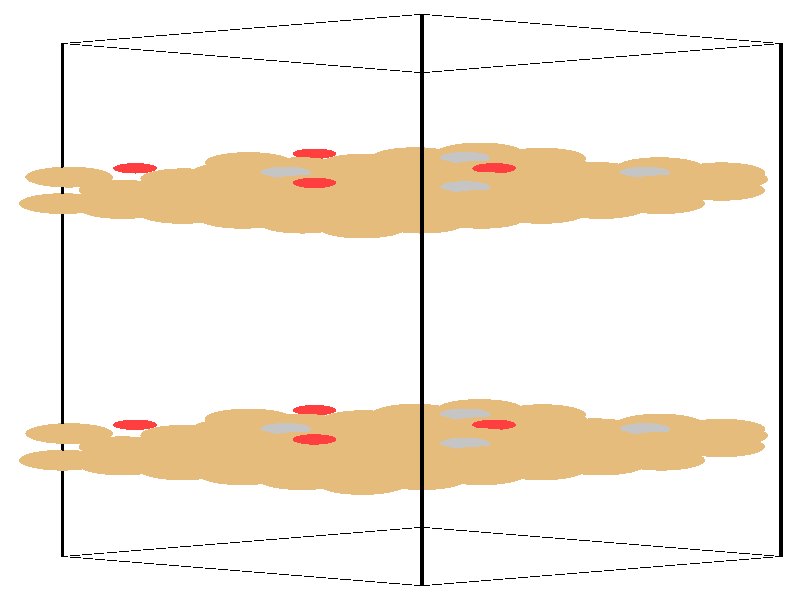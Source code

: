 #include "colors.inc"
#include "finish.inc"

global_settings {assumed_gamma 1 max_trace_level 6}
background {color White}
camera {orthographic
  right -24.13*x up 76.08*y
  direction 1.00*z
  location <0,0,50.00> look_at <0,0,0>}
light_source {<  2.00,   3.00,  40.00> color White
  area_light <0.70, 0, 0>, <0, 0.70, 0>, 3, 3
  adaptive 1 jitter}

#declare simple = finish {phong 0.7}
#declare pale = finish {ambient .5 diffuse .85 roughness .001 specular 0.200 }
#declare intermediate = finish {ambient 0.3 diffuse 0.6 specular 0.10 roughness 0.04 }
#declare vmd = finish {ambient .0 diffuse .65 phong 0.1 phong_size 40. specular 0.500 }
#declare jmol = finish {ambient .2 diffuse .6 specular 1 roughness .001 metallic}
#declare ase2 = finish {ambient 0.05 brilliance 3 diffuse 0.6 metallic specular 0.70 roughness 0.04 reflection 0.15}
#declare ase3 = finish {ambient .15 brilliance 2 diffuse .6 metallic specular 1. roughness .001 reflection .0}
#declare glass = finish {ambient .05 diffuse .3 specular 1. roughness .001}
#declare glass2 = finish {ambient .0 diffuse .3 specular 1. reflection .25 roughness .001}
#declare Rcell = 0.050;
#declare Rbond = 0.100;

#macro atom(LOC, R, COL, TRANS, FIN)
  sphere{LOC, R texture{pigment{color COL transmit TRANS} finish{FIN}}}
#end
#macro constrain(LOC, R, COL, TRANS FIN)
union{torus{R, Rcell rotate 45*z texture{pigment{color COL transmit TRANS} finish{FIN}}}
      torus{R, Rcell rotate -45*z texture{pigment{color COL transmit TRANS} finish{FIN}}}
      translate LOC}
#end

cylinder {<-10.17, -32.52, -33.83>, <  0.66, -36.23, -23.65>, Rcell pigment {Black}}
cylinder {<  0.66, -28.82, -44.00>, < 11.49, -32.52, -33.83>, Rcell pigment {Black}}
cylinder {<  0.66,  36.23, -20.33>, < 11.49,  32.52, -10.15>, Rcell pigment {Black}}
cylinder {<-10.17,  32.52, -10.15>, <  0.66,  28.82,   0.03>, Rcell pigment {Black}}
cylinder {<-10.17, -32.52, -33.83>, <  0.66, -28.82, -44.00>, Rcell pigment {Black}}
cylinder {<  0.66, -36.23, -23.65>, < 11.49, -32.52, -33.83>, Rcell pigment {Black}}
cylinder {<  0.66,  28.82,   0.03>, < 11.49,  32.52, -10.15>, Rcell pigment {Black}}
cylinder {<-10.17,  32.52, -10.15>, <  0.66,  36.23, -20.33>, Rcell pigment {Black}}
cylinder {<-10.17, -32.52, -33.83>, <-10.17,  32.52, -10.15>, Rcell pigment {Black}}
cylinder {<  0.66, -36.23, -23.65>, <  0.66,  28.82,   0.03>, Rcell pigment {Black}}
cylinder {< 11.49, -32.52, -33.83>, < 11.49,  32.52, -10.15>, Rcell pigment {Black}}
cylinder {<  0.66, -28.82, -44.00>, <  0.66,  36.23, -20.33>, Rcell pigment {Black}}
atom(<-10.17, -20.31, -29.38>, 1.32, rgb <0.78, 0.50, 0.20>, 0.0, ase3) // #0 
atom(< -8.37, -20.92, -27.68>, 1.32, rgb <0.78, 0.50, 0.20>, 0.0, ase3) // #1 
atom(< -6.56, -21.54, -25.99>, 1.32, rgb <0.78, 0.50, 0.20>, 0.0, ase3) // #2 
atom(< -8.37, -19.69, -31.08>, 1.32, rgb <0.78, 0.50, 0.20>, 0.0, ase3) // #3 
atom(< -6.56, -20.31, -29.38>, 1.32, rgb <0.78, 0.50, 0.20>, 0.0, ase3) // #4 
atom(< -4.76, -20.92, -27.68>, 1.32, rgb <0.78, 0.50, 0.20>, 0.0, ase3) // #5 
atom(< -6.56, -19.07, -32.77>, 1.32, rgb <0.78, 0.50, 0.20>, 0.0, ase3) // #6 
atom(< -4.76, -19.69, -31.08>, 1.32, rgb <0.78, 0.50, 0.20>, 0.0, ase3) // #7 
atom(< -2.95, -20.31, -29.38>, 1.32, rgb <0.78, 0.50, 0.20>, 0.0, ase3) // #8 
atom(< -8.37, -18.61, -28.76>, 1.32, rgb <0.78, 0.50, 0.20>, 0.0, ase3) // #9 
atom(< -6.56, -19.23, -27.07>, 1.32, rgb <0.78, 0.50, 0.20>, 0.0, ase3) // #10 
atom(< -4.76, -19.85, -25.37>, 1.32, rgb <0.78, 0.50, 0.20>, 0.0, ase3) // #11 
atom(< -6.56, -17.99, -30.46>, 1.32, rgb <0.78, 0.50, 0.20>, 0.0, ase3) // #12 
atom(< -4.76, -18.61, -28.76>, 1.32, rgb <0.78, 0.50, 0.20>, 0.0, ase3) // #13 
atom(< -2.95, -19.23, -27.07>, 1.32, rgb <0.78, 0.50, 0.20>, 0.0, ase3) // #14 
atom(< -4.76, -17.38, -32.15>, 1.32, rgb <0.78, 0.50, 0.20>, 0.0, ase3) // #15 
atom(< -2.95, -17.99, -30.46>, 1.32, rgb <0.78, 0.50, 0.20>, 0.0, ase3) // #16 
atom(< -1.14, -18.61, -28.76>, 1.32, rgb <0.78, 0.50, 0.20>, 0.0, ase3) // #17 
atom(< -9.98, -16.94, -28.13>, 1.32, rgb <0.78, 0.50, 0.20>, 0.0, ase3) // #18 
atom(<  2.41, -13.89, -36.50>, 1.32, rgb <0.78, 0.50, 0.20>, 0.0, ase3) // #19 
atom(<  4.29, -14.54, -34.84>, 1.32, rgb <0.78, 0.50, 0.20>, 0.0, ase3) // #20 
atom(<  2.51, -19.89, -19.74>, 1.32, rgb <0.78, 0.50, 0.20>, 0.0, ase3) // #21 
atom(< -6.51, -17.15, -28.05>, 1.32, rgb <0.78, 0.50, 0.20>, 0.0, ase3) // #22 
atom(< -4.88, -17.62, -26.31>, 1.32, rgb <0.78, 0.50, 0.20>, 0.0, ase3) // #23 
atom(<  4.36, -19.06, -21.43>, 1.32, rgb <0.78, 0.50, 0.20>, 0.0, ase3) // #24 
atom(< -4.95, -16.33, -29.73>, 1.32, rgb <0.78, 0.50, 0.20>, 0.0, ase3) // #25 
atom(< -3.14, -16.79, -28.10>, 1.32, rgb <0.78, 0.50, 0.20>, 0.0, ase3) // #26 
atom(< -7.99, -15.82, -27.59>, 0.66, rgb <1.00, 0.05, 0.05>, 0.0, ase3) // #27 
atom(< -3.45, -16.37, -26.35>, 0.76, rgb <0.56, 0.56, 0.56>, 0.0, ase3) // #28 
atom(<-10.17,  12.22, -17.54>, 1.32, rgb <0.78, 0.50, 0.20>, 0.0, ase3) // #29 
atom(< -8.37,  11.60, -15.85>, 1.32, rgb <0.78, 0.50, 0.20>, 0.0, ase3) // #30 
atom(< -6.56,  10.98, -14.15>, 1.32, rgb <0.78, 0.50, 0.20>, 0.0, ase3) // #31 
atom(< -8.37,  12.83, -19.24>, 1.32, rgb <0.78, 0.50, 0.20>, 0.0, ase3) // #32 
atom(< -6.56,  12.22, -17.54>, 1.32, rgb <0.78, 0.50, 0.20>, 0.0, ase3) // #33 
atom(< -4.76,  11.60, -15.85>, 1.32, rgb <0.78, 0.50, 0.20>, 0.0, ase3) // #34 
atom(< -6.56,  13.45, -20.93>, 1.32, rgb <0.78, 0.50, 0.20>, 0.0, ase3) // #35 
atom(< -4.76,  12.83, -19.24>, 1.32, rgb <0.78, 0.50, 0.20>, 0.0, ase3) // #36 
atom(< -2.95,  12.22, -17.54>, 1.32, rgb <0.78, 0.50, 0.20>, 0.0, ase3) // #37 
atom(< -8.37,  13.91, -16.92>, 1.32, rgb <0.78, 0.50, 0.20>, 0.0, ase3) // #38 
atom(< -6.56,  13.29, -15.23>, 1.32, rgb <0.78, 0.50, 0.20>, 0.0, ase3) // #39 
atom(< -4.76,  12.68, -13.53>, 1.32, rgb <0.78, 0.50, 0.20>, 0.0, ase3) // #40 
atom(< -6.56,  14.53, -18.62>, 1.32, rgb <0.78, 0.50, 0.20>, 0.0, ase3) // #41 
atom(< -4.76,  13.91, -16.92>, 1.32, rgb <0.78, 0.50, 0.20>, 0.0, ase3) // #42 
atom(< -2.95,  13.29, -15.23>, 1.32, rgb <0.78, 0.50, 0.20>, 0.0, ase3) // #43 
atom(< -4.76,  15.15, -20.32>, 1.32, rgb <0.78, 0.50, 0.20>, 0.0, ase3) // #44 
atom(< -2.95,  14.53, -18.62>, 1.32, rgb <0.78, 0.50, 0.20>, 0.0, ase3) // #45 
atom(< -1.14,  13.91, -16.92>, 1.32, rgb <0.78, 0.50, 0.20>, 0.0, ase3) // #46 
atom(< -9.98,  15.58, -16.29>, 1.32, rgb <0.78, 0.50, 0.20>, 0.0, ase3) // #47 
atom(<  2.41,  18.64, -24.66>, 1.32, rgb <0.78, 0.50, 0.20>, 0.0, ase3) // #48 
atom(<  4.29,  17.98, -23.00>, 1.32, rgb <0.78, 0.50, 0.20>, 0.0, ase3) // #49 
atom(<  2.51,  12.64,  -7.91>, 1.32, rgb <0.78, 0.50, 0.20>, 0.0, ase3) // #50 
atom(< -6.51,  15.37, -16.22>, 1.32, rgb <0.78, 0.50, 0.20>, 0.0, ase3) // #51 
atom(< -4.88,  14.90, -14.47>, 1.32, rgb <0.78, 0.50, 0.20>, 0.0, ase3) // #52 
atom(<  4.36,  13.47,  -9.60>, 1.32, rgb <0.78, 0.50, 0.20>, 0.0, ase3) // #53 
atom(< -4.95,  16.19, -17.89>, 1.32, rgb <0.78, 0.50, 0.20>, 0.0, ase3) // #54 
atom(< -3.14,  15.74, -16.27>, 1.32, rgb <0.78, 0.50, 0.20>, 0.0, ase3) // #55 
atom(< -7.99,  16.70, -15.75>, 0.66, rgb <1.00, 0.05, 0.05>, 0.0, ase3) // #56 
atom(< -3.45,  16.15, -14.51>, 0.76, rgb <0.56, 0.56, 0.56>, 0.0, ase3) // #57 
atom(< -4.76, -18.45, -34.47>, 1.32, rgb <0.78, 0.50, 0.20>, 0.0, ase3) // #58 
atom(< -2.95, -19.07, -32.77>, 1.32, rgb <0.78, 0.50, 0.20>, 0.0, ase3) // #59 
atom(< -1.15, -19.69, -31.08>, 1.32, rgb <0.78, 0.50, 0.20>, 0.0, ase3) // #60 
atom(< -2.95, -17.84, -36.16>, 1.32, rgb <0.78, 0.50, 0.20>, 0.0, ase3) // #61 
atom(< -1.15, -18.45, -34.47>, 1.32, rgb <0.78, 0.50, 0.20>, 0.0, ase3) // #62 
atom(<  0.66, -19.07, -32.77>, 1.32, rgb <0.78, 0.50, 0.20>, 0.0, ase3) // #63 
atom(< -1.15, -17.22, -37.86>, 1.32, rgb <0.78, 0.50, 0.20>, 0.0, ase3) // #64 
atom(<  0.66, -17.84, -36.16>, 1.32, rgb <0.78, 0.50, 0.20>, 0.0, ase3) // #65 
atom(<  2.46, -18.45, -34.47>, 1.32, rgb <0.78, 0.50, 0.20>, 0.0, ase3) // #66 
atom(< -2.95, -16.76, -33.85>, 1.32, rgb <0.78, 0.50, 0.20>, 0.0, ase3) // #67 
atom(< -1.15, -17.38, -32.15>, 1.32, rgb <0.78, 0.50, 0.20>, 0.0, ase3) // #68 
atom(<  0.66, -17.99, -30.46>, 1.32, rgb <0.78, 0.50, 0.20>, 0.0, ase3) // #69 
atom(< -1.15, -16.14, -35.55>, 1.32, rgb <0.78, 0.50, 0.20>, 0.0, ase3) // #70 
atom(<  0.66, -16.76, -33.85>, 1.32, rgb <0.78, 0.50, 0.20>, 0.0, ase3) // #71 
atom(<  2.46, -17.38, -32.15>, 1.32, rgb <0.78, 0.50, 0.20>, 0.0, ase3) // #72 
atom(<  0.66, -15.52, -37.24>, 1.32, rgb <0.78, 0.50, 0.20>, 0.0, ase3) // #73 
atom(<  2.46, -16.14, -35.55>, 1.32, rgb <0.78, 0.50, 0.20>, 0.0, ase3) // #74 
atom(<  4.27, -16.76, -33.85>, 1.32, rgb <0.78, 0.50, 0.20>, 0.0, ase3) // #75 
atom(< -4.57, -15.09, -33.22>, 1.32, rgb <0.78, 0.50, 0.20>, 0.0, ase3) // #76 
atom(< -3.00, -15.74, -31.41>, 1.32, rgb <0.78, 0.50, 0.20>, 0.0, ase3) // #77 
atom(< -1.13, -16.39, -29.75>, 1.32, rgb <0.78, 0.50, 0.20>, 0.0, ase3) // #78 
atom(<  7.93, -18.03, -24.83>, 1.32, rgb <0.78, 0.50, 0.20>, 0.0, ase3) // #79 
atom(< -1.09, -15.30, -33.14>, 1.32, rgb <0.78, 0.50, 0.20>, 0.0, ase3) // #80 
atom(<  0.53, -15.77, -31.39>, 1.32, rgb <0.78, 0.50, 0.20>, 0.0, ase3) // #81 
atom(<  9.78, -17.21, -26.52>, 1.32, rgb <0.78, 0.50, 0.20>, 0.0, ase3) // #82 
atom(<  0.46, -14.48, -34.82>, 1.32, rgb <0.78, 0.50, 0.20>, 0.0, ase3) // #83 
atom(<  2.27, -14.93, -33.19>, 1.32, rgb <0.78, 0.50, 0.20>, 0.0, ase3) // #84 
atom(< -2.58, -13.97, -32.68>, 0.66, rgb <1.00, 0.05, 0.05>, 0.0, ase3) // #85 
atom(<  1.96, -14.52, -31.44>, 0.76, rgb <0.56, 0.56, 0.56>, 0.0, ase3) // #86 
atom(< -4.76,  14.07, -22.63>, 1.32, rgb <0.78, 0.50, 0.20>, 0.0, ase3) // #87 
atom(< -2.95,  13.45, -20.93>, 1.32, rgb <0.78, 0.50, 0.20>, 0.0, ase3) // #88 
atom(< -1.15,  12.83, -19.24>, 1.32, rgb <0.78, 0.50, 0.20>, 0.0, ase3) // #89 
atom(< -2.95,  14.69, -24.33>, 1.32, rgb <0.78, 0.50, 0.20>, 0.0, ase3) // #90 
atom(< -1.15,  14.07, -22.63>, 1.32, rgb <0.78, 0.50, 0.20>, 0.0, ase3) // #91 
atom(<  0.66,  13.45, -20.93>, 1.32, rgb <0.78, 0.50, 0.20>, 0.0, ase3) // #92 
atom(< -1.15,  15.30, -26.02>, 1.32, rgb <0.78, 0.50, 0.20>, 0.0, ase3) // #93 
atom(<  0.66,  14.69, -24.33>, 1.32, rgb <0.78, 0.50, 0.20>, 0.0, ase3) // #94 
atom(<  2.46,  14.07, -22.63>, 1.32, rgb <0.78, 0.50, 0.20>, 0.0, ase3) // #95 
atom(< -2.95,  15.76, -22.01>, 1.32, rgb <0.78, 0.50, 0.20>, 0.0, ase3) // #96 
atom(< -1.15,  15.15, -20.32>, 1.32, rgb <0.78, 0.50, 0.20>, 0.0, ase3) // #97 
atom(<  0.66,  14.53, -18.62>, 1.32, rgb <0.78, 0.50, 0.20>, 0.0, ase3) // #98 
atom(< -1.15,  16.38, -23.71>, 1.32, rgb <0.78, 0.50, 0.20>, 0.0, ase3) // #99 
atom(<  0.66,  15.76, -22.01>, 1.32, rgb <0.78, 0.50, 0.20>, 0.0, ase3) // #100 
atom(<  2.46,  15.15, -20.32>, 1.32, rgb <0.78, 0.50, 0.20>, 0.0, ase3) // #101 
atom(<  0.66,  17.00, -25.41>, 1.32, rgb <0.78, 0.50, 0.20>, 0.0, ase3) // #102 
atom(<  2.46,  16.38, -23.71>, 1.32, rgb <0.78, 0.50, 0.20>, 0.0, ase3) // #103 
atom(<  4.27,  15.76, -22.01>, 1.32, rgb <0.78, 0.50, 0.20>, 0.0, ase3) // #104 
atom(< -4.57,  17.43, -21.38>, 1.32, rgb <0.78, 0.50, 0.20>, 0.0, ase3) // #105 
atom(< -3.00,  16.78, -19.57>, 1.32, rgb <0.78, 0.50, 0.20>, 0.0, ase3) // #106 
atom(< -1.13,  16.13, -17.91>, 1.32, rgb <0.78, 0.50, 0.20>, 0.0, ase3) // #107 
atom(<  7.93,  14.49, -12.99>, 1.32, rgb <0.78, 0.50, 0.20>, 0.0, ase3) // #108 
atom(< -1.09,  17.23, -21.31>, 1.32, rgb <0.78, 0.50, 0.20>, 0.0, ase3) // #109 
atom(<  0.53,  16.75, -19.56>, 1.32, rgb <0.78, 0.50, 0.20>, 0.0, ase3) // #110 
atom(<  9.78,  15.32, -14.69>, 1.32, rgb <0.78, 0.50, 0.20>, 0.0, ase3) // #111 
atom(<  0.46,  18.05, -22.98>, 1.32, rgb <0.78, 0.50, 0.20>, 0.0, ase3) // #112 
atom(<  2.27,  17.59, -21.35>, 1.32, rgb <0.78, 0.50, 0.20>, 0.0, ase3) // #113 
atom(< -2.58,  18.55, -20.84>, 0.66, rgb <1.00, 0.05, 0.05>, 0.0, ase3) // #114 
atom(<  1.96,  18.01, -19.60>, 0.76, rgb <0.56, 0.56, 0.56>, 0.0, ase3) // #115 
atom(< -4.76, -22.16, -24.29>, 1.32, rgb <0.78, 0.50, 0.20>, 0.0, ase3) // #116 
atom(< -2.95, -22.78, -22.59>, 1.32, rgb <0.78, 0.50, 0.20>, 0.0, ase3) // #117 
atom(< -1.14, -23.39, -20.90>, 1.32, rgb <0.78, 0.50, 0.20>, 0.0, ase3) // #118 
atom(< -2.95, -21.54, -25.99>, 1.32, rgb <0.78, 0.50, 0.20>, 0.0, ase3) // #119 
atom(< -1.15, -22.16, -24.29>, 1.32, rgb <0.78, 0.50, 0.20>, 0.0, ase3) // #120 
atom(<  0.66, -22.78, -22.59>, 1.32, rgb <0.78, 0.50, 0.20>, 0.0, ase3) // #121 
atom(< -1.15, -20.92, -27.68>, 1.32, rgb <0.78, 0.50, 0.20>, 0.0, ase3) // #122 
atom(<  0.66, -21.54, -25.99>, 1.32, rgb <0.78, 0.50, 0.20>, 0.0, ase3) // #123 
atom(<  2.46, -22.16, -24.29>, 1.32, rgb <0.78, 0.50, 0.20>, 0.0, ase3) // #124 
atom(< -2.95, -20.46, -23.67>, 1.32, rgb <0.78, 0.50, 0.20>, 0.0, ase3) // #125 
atom(< -1.15, -21.08, -21.98>, 1.32, rgb <0.78, 0.50, 0.20>, 0.0, ase3) // #126 
atom(<  0.66, -21.70, -20.28>, 1.32, rgb <0.78, 0.50, 0.20>, 0.0, ase3) // #127 
atom(< -1.15, -19.85, -25.37>, 1.32, rgb <0.78, 0.50, 0.20>, 0.0, ase3) // #128 
atom(<  0.66, -20.46, -23.67>, 1.32, rgb <0.78, 0.50, 0.20>, 0.0, ase3) // #129 
atom(<  2.46, -21.08, -21.98>, 1.32, rgb <0.78, 0.50, 0.20>, 0.0, ase3) // #130 
atom(<  0.66, -19.23, -27.07>, 1.32, rgb <0.78, 0.50, 0.20>, 0.0, ase3) // #131 
atom(<  2.46, -19.85, -25.37>, 1.32, rgb <0.78, 0.50, 0.20>, 0.0, ase3) // #132 
atom(<  4.27, -20.46, -23.67>, 1.32, rgb <0.78, 0.50, 0.20>, 0.0, ase3) // #133 
atom(< -4.57, -18.80, -23.04>, 1.32, rgb <0.78, 0.50, 0.20>, 0.0, ase3) // #134 
atom(<  7.83, -15.74, -31.41>, 1.32, rgb <0.78, 0.50, 0.20>, 0.0, ase3) // #135 
atom(<  9.70, -16.39, -29.75>, 1.32, rgb <0.78, 0.50, 0.20>, 0.0, ase3) // #136 
atom(< -2.90, -18.03, -24.83>, 1.32, rgb <0.78, 0.50, 0.20>, 0.0, ase3) // #137 
atom(< -1.09, -19.00, -22.97>, 1.32, rgb <0.78, 0.50, 0.20>, 0.0, ase3) // #138 
atom(<  0.53, -19.47, -21.22>, 1.32, rgb <0.78, 0.50, 0.20>, 0.0, ase3) // #139 
atom(< -1.05, -17.21, -26.52>, 1.32, rgb <0.78, 0.50, 0.20>, 0.0, ase3) // #140 
atom(<  0.46, -18.18, -24.64>, 1.32, rgb <0.78, 0.50, 0.20>, 0.0, ase3) // #141 
atom(<  2.27, -18.64, -23.01>, 1.32, rgb <0.78, 0.50, 0.20>, 0.0, ase3) // #142 
atom(< -2.58, -17.68, -22.50>, 0.66, rgb <1.00, 0.05, 0.05>, 0.0, ase3) // #143 
atom(<  1.96, -18.22, -21.26>, 0.76, rgb <0.56, 0.56, 0.56>, 0.0, ase3) // #144 
atom(< -4.76,  10.36, -12.45>, 1.32, rgb <0.78, 0.50, 0.20>, 0.0, ase3) // #145 
atom(< -2.95,   9.75, -10.76>, 1.32, rgb <0.78, 0.50, 0.20>, 0.0, ase3) // #146 
atom(< -1.14,   9.13,  -9.06>, 1.32, rgb <0.78, 0.50, 0.20>, 0.0, ase3) // #147 
atom(< -2.95,  10.98, -14.15>, 1.32, rgb <0.78, 0.50, 0.20>, 0.0, ase3) // #148 
atom(< -1.15,  10.36, -12.45>, 1.32, rgb <0.78, 0.50, 0.20>, 0.0, ase3) // #149 
atom(<  0.66,   9.75, -10.76>, 1.32, rgb <0.78, 0.50, 0.20>, 0.0, ase3) // #150 
atom(< -1.15,  11.60, -15.85>, 1.32, rgb <0.78, 0.50, 0.20>, 0.0, ase3) // #151 
atom(<  0.66,  10.98, -14.15>, 1.32, rgb <0.78, 0.50, 0.20>, 0.0, ase3) // #152 
atom(<  2.46,  10.36, -12.45>, 1.32, rgb <0.78, 0.50, 0.20>, 0.0, ase3) // #153 
atom(< -2.95,  12.06, -11.84>, 1.32, rgb <0.78, 0.50, 0.20>, 0.0, ase3) // #154 
atom(< -1.15,  11.44, -10.14>, 1.32, rgb <0.78, 0.50, 0.20>, 0.0, ase3) // #155 
atom(<  0.66,  10.83,  -8.44>, 1.32, rgb <0.78, 0.50, 0.20>, 0.0, ase3) // #156 
atom(< -1.15,  12.68, -13.53>, 1.32, rgb <0.78, 0.50, 0.20>, 0.0, ase3) // #157 
atom(<  0.66,  12.06, -11.84>, 1.32, rgb <0.78, 0.50, 0.20>, 0.0, ase3) // #158 
atom(<  2.46,  11.44, -10.14>, 1.32, rgb <0.78, 0.50, 0.20>, 0.0, ase3) // #159 
atom(<  0.66,  13.29, -15.23>, 1.32, rgb <0.78, 0.50, 0.20>, 0.0, ase3) // #160 
atom(<  2.46,  12.68, -13.53>, 1.32, rgb <0.78, 0.50, 0.20>, 0.0, ase3) // #161 
atom(<  4.27,  12.06, -11.84>, 1.32, rgb <0.78, 0.50, 0.20>, 0.0, ase3) // #162 
atom(< -4.57,  13.73, -11.20>, 1.32, rgb <0.78, 0.50, 0.20>, 0.0, ase3) // #163 
atom(<  7.83,  16.78, -19.57>, 1.32, rgb <0.78, 0.50, 0.20>, 0.0, ase3) // #164 
atom(<  9.70,  16.13, -17.91>, 1.32, rgb <0.78, 0.50, 0.20>, 0.0, ase3) // #165 
atom(< -2.90,  14.49, -12.99>, 1.32, rgb <0.78, 0.50, 0.20>, 0.0, ase3) // #166 
atom(< -1.09,  13.52, -11.13>, 1.32, rgb <0.78, 0.50, 0.20>, 0.0, ase3) // #167 
atom(<  0.53,  13.05,  -9.38>, 1.32, rgb <0.78, 0.50, 0.20>, 0.0, ase3) // #168 
atom(< -1.05,  15.32, -14.69>, 1.32, rgb <0.78, 0.50, 0.20>, 0.0, ase3) // #169 
atom(<  0.46,  14.34, -12.80>, 1.32, rgb <0.78, 0.50, 0.20>, 0.0, ase3) // #170 
atom(<  2.27,  13.88, -11.18>, 1.32, rgb <0.78, 0.50, 0.20>, 0.0, ase3) // #171 
atom(< -2.58,  14.85, -10.67>, 0.66, rgb <1.00, 0.05, 0.05>, 0.0, ase3) // #172 
atom(<  1.96,  14.30,  -9.42>, 0.76, rgb <0.56, 0.56, 0.56>, 0.0, ase3) // #173 
atom(<  0.66, -20.31, -29.38>, 1.32, rgb <0.78, 0.50, 0.20>, 0.0, ase3) // #174 
atom(<  2.46, -20.92, -27.68>, 1.32, rgb <0.78, 0.50, 0.20>, 0.0, ase3) // #175 
atom(<  4.27, -21.54, -25.99>, 1.32, rgb <0.78, 0.50, 0.20>, 0.0, ase3) // #176 
atom(<  2.46, -19.69, -31.08>, 1.32, rgb <0.78, 0.50, 0.20>, 0.0, ase3) // #177 
atom(<  4.27, -20.31, -29.38>, 1.32, rgb <0.78, 0.50, 0.20>, 0.0, ase3) // #178 
atom(<  6.07, -20.92, -27.68>, 1.32, rgb <0.78, 0.50, 0.20>, 0.0, ase3) // #179 
atom(<  4.27, -19.07, -32.77>, 1.32, rgb <0.78, 0.50, 0.20>, 0.0, ase3) // #180 
atom(<  6.07, -19.69, -31.08>, 1.32, rgb <0.78, 0.50, 0.20>, 0.0, ase3) // #181 
atom(<  7.88, -20.31, -29.38>, 1.32, rgb <0.78, 0.50, 0.20>, 0.0, ase3) // #182 
atom(<  2.46, -18.61, -28.76>, 1.32, rgb <0.78, 0.50, 0.20>, 0.0, ase3) // #183 
atom(<  4.27, -19.23, -27.07>, 1.32, rgb <0.78, 0.50, 0.20>, 0.0, ase3) // #184 
atom(<  6.07, -19.85, -25.37>, 1.32, rgb <0.78, 0.50, 0.20>, 0.0, ase3) // #185 
atom(<  4.27, -17.99, -30.46>, 1.32, rgb <0.78, 0.50, 0.20>, 0.0, ase3) // #186 
atom(<  6.07, -18.61, -28.76>, 1.32, rgb <0.78, 0.50, 0.20>, 0.0, ase3) // #187 
atom(<  7.88, -19.23, -27.07>, 1.32, rgb <0.78, 0.50, 0.20>, 0.0, ase3) // #188 
atom(<  6.07, -17.38, -32.15>, 1.32, rgb <0.78, 0.50, 0.20>, 0.0, ase3) // #189 
atom(<  7.88, -17.99, -30.46>, 1.32, rgb <0.78, 0.50, 0.20>, 0.0, ase3) // #190 
atom(<  9.69, -18.61, -28.76>, 1.32, rgb <0.78, 0.50, 0.20>, 0.0, ase3) // #191 
atom(<  0.85, -16.94, -28.13>, 1.32, rgb <0.78, 0.50, 0.20>, 0.0, ase3) // #192 
atom(<  2.41, -17.59, -26.32>, 1.32, rgb <0.78, 0.50, 0.20>, 0.0, ase3) // #193 
atom(<  4.29, -18.25, -24.66>, 1.32, rgb <0.78, 0.50, 0.20>, 0.0, ase3) // #194 
atom(<  2.51, -16.18, -29.92>, 1.32, rgb <0.78, 0.50, 0.20>, 0.0, ase3) // #195 
atom(<  4.32, -17.15, -28.05>, 1.32, rgb <0.78, 0.50, 0.20>, 0.0, ase3) // #196 
atom(<  5.95, -17.62, -26.31>, 1.32, rgb <0.78, 0.50, 0.20>, 0.0, ase3) // #197 
atom(<  4.36, -15.35, -31.61>, 1.32, rgb <0.78, 0.50, 0.20>, 0.0, ase3) // #198 
atom(<  5.88, -16.33, -29.73>, 1.32, rgb <0.78, 0.50, 0.20>, 0.0, ase3) // #199 
atom(<  7.69, -16.79, -28.10>, 1.32, rgb <0.78, 0.50, 0.20>, 0.0, ase3) // #200 
atom(<  2.84, -15.82, -27.59>, 0.66, rgb <1.00, 0.05, 0.05>, 0.0, ase3) // #201 
atom(<  7.38, -16.37, -26.35>, 0.76, rgb <0.56, 0.56, 0.56>, 0.0, ase3) // #202 
atom(<  0.66,  12.22, -17.54>, 1.32, rgb <0.78, 0.50, 0.20>, 0.0, ase3) // #203 
atom(<  2.46,  11.60, -15.85>, 1.32, rgb <0.78, 0.50, 0.20>, 0.0, ase3) // #204 
atom(<  4.27,  10.98, -14.15>, 1.32, rgb <0.78, 0.50, 0.20>, 0.0, ase3) // #205 
atom(<  2.46,  12.83, -19.24>, 1.32, rgb <0.78, 0.50, 0.20>, 0.0, ase3) // #206 
atom(<  4.27,  12.22, -17.54>, 1.32, rgb <0.78, 0.50, 0.20>, 0.0, ase3) // #207 
atom(<  6.07,  11.60, -15.85>, 1.32, rgb <0.78, 0.50, 0.20>, 0.0, ase3) // #208 
atom(<  4.27,  13.45, -20.93>, 1.32, rgb <0.78, 0.50, 0.20>, 0.0, ase3) // #209 
atom(<  6.07,  12.83, -19.24>, 1.32, rgb <0.78, 0.50, 0.20>, 0.0, ase3) // #210 
atom(<  7.88,  12.22, -17.54>, 1.32, rgb <0.78, 0.50, 0.20>, 0.0, ase3) // #211 
atom(<  2.46,  13.91, -16.92>, 1.32, rgb <0.78, 0.50, 0.20>, 0.0, ase3) // #212 
atom(<  4.27,  13.29, -15.23>, 1.32, rgb <0.78, 0.50, 0.20>, 0.0, ase3) // #213 
atom(<  6.07,  12.68, -13.53>, 1.32, rgb <0.78, 0.50, 0.20>, 0.0, ase3) // #214 
atom(<  4.27,  14.53, -18.62>, 1.32, rgb <0.78, 0.50, 0.20>, 0.0, ase3) // #215 
atom(<  6.07,  13.91, -16.92>, 1.32, rgb <0.78, 0.50, 0.20>, 0.0, ase3) // #216 
atom(<  7.88,  13.29, -15.23>, 1.32, rgb <0.78, 0.50, 0.20>, 0.0, ase3) // #217 
atom(<  6.07,  15.15, -20.32>, 1.32, rgb <0.78, 0.50, 0.20>, 0.0, ase3) // #218 
atom(<  7.88,  14.53, -18.62>, 1.32, rgb <0.78, 0.50, 0.20>, 0.0, ase3) // #219 
atom(<  9.69,  13.91, -16.92>, 1.32, rgb <0.78, 0.50, 0.20>, 0.0, ase3) // #220 
atom(<  0.85,  15.58, -16.29>, 1.32, rgb <0.78, 0.50, 0.20>, 0.0, ase3) // #221 
atom(<  2.41,  14.93, -14.48>, 1.32, rgb <0.78, 0.50, 0.20>, 0.0, ase3) // #222 
atom(<  4.29,  14.28, -12.83>, 1.32, rgb <0.78, 0.50, 0.20>, 0.0, ase3) // #223 
atom(<  2.51,  16.34, -18.08>, 1.32, rgb <0.78, 0.50, 0.20>, 0.0, ase3) // #224 
atom(<  4.32,  15.37, -16.22>, 1.32, rgb <0.78, 0.50, 0.20>, 0.0, ase3) // #225 
atom(<  5.95,  14.90, -14.47>, 1.32, rgb <0.78, 0.50, 0.20>, 0.0, ase3) // #226 
atom(<  4.36,  17.17, -19.77>, 1.32, rgb <0.78, 0.50, 0.20>, 0.0, ase3) // #227 
atom(<  5.88,  16.19, -17.89>, 1.32, rgb <0.78, 0.50, 0.20>, 0.0, ase3) // #228 
atom(<  7.69,  15.74, -16.27>, 1.32, rgb <0.78, 0.50, 0.20>, 0.0, ase3) // #229 
atom(<  2.84,  16.70, -15.75>, 0.66, rgb <1.00, 0.05, 0.05>, 0.0, ase3) // #230 
atom(<  7.38,  16.15, -14.51>, 0.76, rgb <0.56, 0.56, 0.56>, 0.0, ase3) // #231 
